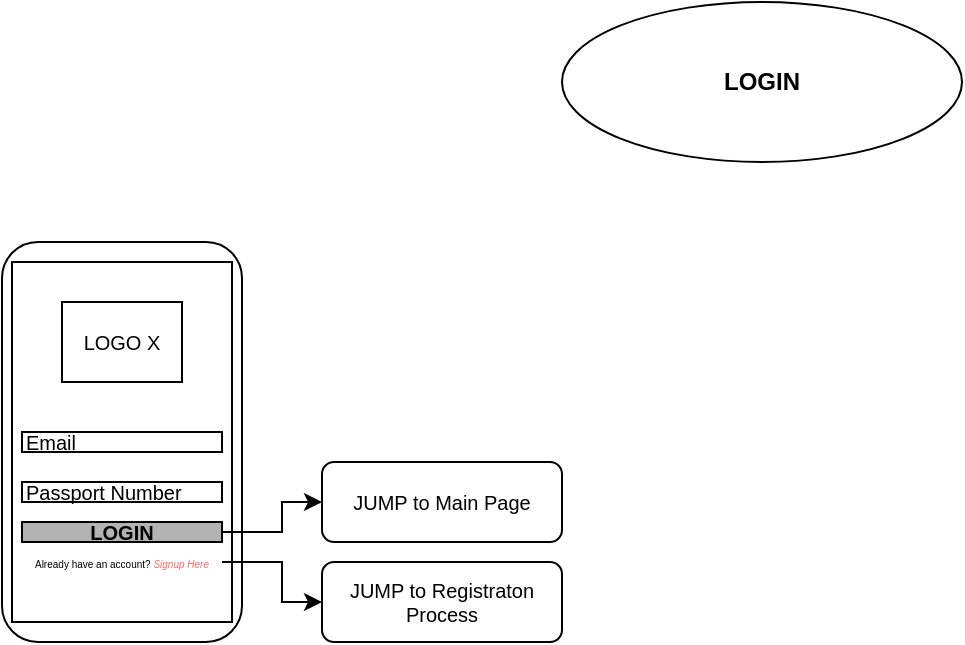 <mxfile version="14.9.6" type="github" pages="3">
  <diagram id="r3Dg0n4C1B-ofx8djAy4" name="Login">
    <mxGraphModel dx="918" dy="485" grid="1" gridSize="10" guides="1" tooltips="1" connect="1" arrows="1" fold="1" page="1" pageScale="1" pageWidth="850" pageHeight="1100" math="0" shadow="0">
      <root>
        <mxCell id="0" />
        <mxCell id="1" parent="0" />
        <mxCell id="xNMv4Y4VzVO1RZJvGmYp-1" value="LOGIN" style="ellipse;whiteSpace=wrap;html=1;fontStyle=1" vertex="1" parent="1">
          <mxGeometry x="320" width="200" height="80" as="geometry" />
        </mxCell>
        <mxCell id="1aZwSwlUhjiTqQcFroLU-1" value="" style="rounded=1;whiteSpace=wrap;html=1;" vertex="1" parent="1">
          <mxGeometry x="40" y="120" width="120" height="200" as="geometry" />
        </mxCell>
        <mxCell id="01A0ODxserq6QhIa1XZS-1" value="&lt;br&gt;&lt;br&gt;&lt;br&gt;&lt;br&gt;&lt;br&gt;&lt;br&gt;&lt;br&gt;&lt;br&gt;" style="rounded=0;whiteSpace=wrap;html=1;" vertex="1" parent="1">
          <mxGeometry x="45" y="130" width="110" height="180" as="geometry" />
        </mxCell>
        <mxCell id="01A0ODxserq6QhIa1XZS-2" value="Email" style="rounded=0;whiteSpace=wrap;html=1;align=left;fontSize=10;" vertex="1" parent="1">
          <mxGeometry x="50" y="215" width="100" height="10" as="geometry" />
        </mxCell>
        <mxCell id="01A0ODxserq6QhIa1XZS-3" value="Passport Number" style="rounded=0;whiteSpace=wrap;html=1;align=left;fontSize=10;" vertex="1" parent="1">
          <mxGeometry x="50" y="240" width="100" height="10" as="geometry" />
        </mxCell>
        <mxCell id="01A0ODxserq6QhIa1XZS-12" style="edgeStyle=orthogonalEdgeStyle;rounded=0;orthogonalLoop=1;jettySize=auto;html=1;exitX=1;exitY=0.5;exitDx=0;exitDy=0;entryX=0;entryY=0.5;entryDx=0;entryDy=0;fontSize=10;" edge="1" parent="1" source="01A0ODxserq6QhIa1XZS-4" target="01A0ODxserq6QhIa1XZS-10">
          <mxGeometry relative="1" as="geometry">
            <Array as="points">
              <mxPoint x="180" y="265" />
              <mxPoint x="180" y="250" />
            </Array>
          </mxGeometry>
        </mxCell>
        <mxCell id="01A0ODxserq6QhIa1XZS-4" value="&lt;b&gt;LOGIN&lt;/b&gt;" style="rounded=0;whiteSpace=wrap;html=1;fontSize=10;fillColor=#B3B3B3;" vertex="1" parent="1">
          <mxGeometry x="50" y="260" width="100" height="10" as="geometry" />
        </mxCell>
        <mxCell id="01A0ODxserq6QhIa1XZS-13" style="edgeStyle=orthogonalEdgeStyle;rounded=0;orthogonalLoop=1;jettySize=auto;html=1;exitX=1;exitY=0.5;exitDx=0;exitDy=0;entryX=0;entryY=0.5;entryDx=0;entryDy=0;fontSize=10;" edge="1" parent="1" source="01A0ODxserq6QhIa1XZS-5" target="01A0ODxserq6QhIa1XZS-11">
          <mxGeometry relative="1" as="geometry">
            <Array as="points">
              <mxPoint x="180" y="280" />
              <mxPoint x="180" y="300" />
            </Array>
          </mxGeometry>
        </mxCell>
        <mxCell id="01A0ODxserq6QhIa1XZS-5" value="&lt;font style=&quot;font-size: 5px;&quot;&gt;Already have an account? &lt;i style=&quot;font-size: 5px;&quot;&gt;&lt;font color=&quot;#ff6666&quot; style=&quot;font-size: 5px;&quot;&gt;Signup Here&lt;/font&gt;&lt;/i&gt;&lt;/font&gt;" style="text;html=1;strokeColor=none;fillColor=none;align=center;verticalAlign=middle;whiteSpace=wrap;rounded=0;fontSize=5;" vertex="1" parent="1">
          <mxGeometry x="50" y="270" width="100" height="20" as="geometry" />
        </mxCell>
        <mxCell id="01A0ODxserq6QhIa1XZS-6" value="LOGO X" style="rounded=0;whiteSpace=wrap;html=1;fontSize=10;fillColor=none;" vertex="1" parent="1">
          <mxGeometry x="70" y="150" width="60" height="40" as="geometry" />
        </mxCell>
        <mxCell id="01A0ODxserq6QhIa1XZS-10" value="JUMP to Main Page" style="rounded=1;whiteSpace=wrap;html=1;fontSize=10;fillColor=none;" vertex="1" parent="1">
          <mxGeometry x="200" y="230" width="120" height="40" as="geometry" />
        </mxCell>
        <mxCell id="01A0ODxserq6QhIa1XZS-11" value="JUMP to Registraton Process" style="rounded=1;whiteSpace=wrap;html=1;fontSize=10;fillColor=none;" vertex="1" parent="1">
          <mxGeometry x="200" y="280" width="120" height="40" as="geometry" />
        </mxCell>
      </root>
    </mxGraphModel>
  </diagram>
  <diagram id="iCIfFak7jWd-mD__vKKI" name="Registration Process">
    <mxGraphModel dx="1102" dy="582" grid="1" gridSize="10" guides="1" tooltips="1" connect="1" arrows="1" fold="1" page="1" pageScale="1" pageWidth="850" pageHeight="1100" math="0" shadow="0">
      <root>
        <mxCell id="iKrZneJ79sTKQgi1ajhJ-0" />
        <mxCell id="iKrZneJ79sTKQgi1ajhJ-1" parent="iKrZneJ79sTKQgi1ajhJ-0" />
        <mxCell id="WvX61Td6loDUCpJCRnmX-0" value="REGISTRATION PROCESS" style="ellipse;whiteSpace=wrap;html=1;fontStyle=1" vertex="1" parent="iKrZneJ79sTKQgi1ajhJ-1">
          <mxGeometry x="280" width="200" height="80" as="geometry" />
        </mxCell>
        <mxCell id="WvX61Td6loDUCpJCRnmX-1" style="edgeStyle=orthogonalEdgeStyle;rounded=0;orthogonalLoop=1;jettySize=auto;html=1;exitX=1;exitY=0.5;exitDx=0;exitDy=0;" edge="1" parent="iKrZneJ79sTKQgi1ajhJ-1" source="WvX61Td6loDUCpJCRnmX-2" target="WvX61Td6loDUCpJCRnmX-3">
          <mxGeometry relative="1" as="geometry" />
        </mxCell>
        <mxCell id="WvX61Td6loDUCpJCRnmX-2" value="AGREEMENT LETTER&lt;br&gt;..............................&lt;br&gt;................................&lt;br&gt;.............................&lt;br&gt;.........................&lt;br&gt;...................................&lt;br&gt;..........................&lt;br&gt;&lt;br&gt;&lt;br&gt;&lt;br&gt;" style="rounded=1;whiteSpace=wrap;html=1;" vertex="1" parent="iKrZneJ79sTKQgi1ajhJ-1">
          <mxGeometry x="40" y="120" width="120" height="200" as="geometry" />
        </mxCell>
        <mxCell id="WvX61Td6loDUCpJCRnmX-3" value="" style="rounded=1;whiteSpace=wrap;html=1;" vertex="1" parent="iKrZneJ79sTKQgi1ajhJ-1">
          <mxGeometry x="240" y="120" width="120" height="200" as="geometry" />
        </mxCell>
        <mxCell id="WvX61Td6loDUCpJCRnmX-4" value="" style="rounded=0;whiteSpace=wrap;html=1;" vertex="1" parent="iKrZneJ79sTKQgi1ajhJ-1">
          <mxGeometry x="50" y="280" width="20" height="20" as="geometry" />
        </mxCell>
        <mxCell id="WvX61Td6loDUCpJCRnmX-5" value="check box" style="text;html=1;strokeColor=none;fillColor=none;align=center;verticalAlign=middle;whiteSpace=wrap;rounded=0;" vertex="1" parent="iKrZneJ79sTKQgi1ajhJ-1">
          <mxGeometry x="70" y="280" width="80" height="20" as="geometry" />
        </mxCell>
        <mxCell id="WvX61Td6loDUCpJCRnmX-6" value="REGISTRATION FORM&lt;br&gt;&lt;br&gt;&lt;br&gt;&lt;br&gt;&lt;br&gt;&lt;br&gt;&lt;br&gt;&lt;br&gt;&lt;br&gt;&lt;br&gt;" style="rounded=0;whiteSpace=wrap;html=1;" vertex="1" parent="iKrZneJ79sTKQgi1ajhJ-1">
          <mxGeometry x="245" y="130" width="110" height="180" as="geometry" />
        </mxCell>
        <mxCell id="WvX61Td6loDUCpJCRnmX-7" value="" style="rounded=0;whiteSpace=wrap;html=1;" vertex="1" parent="iKrZneJ79sTKQgi1ajhJ-1">
          <mxGeometry x="252.5" y="280" width="95" height="20" as="geometry" />
        </mxCell>
      </root>
    </mxGraphModel>
  </diagram>
  <diagram id="v2tmUDuTfuWNG7_c2rp2" name="Main Page">
    <mxGraphModel dx="526" dy="450" grid="1" gridSize="10" guides="1" tooltips="1" connect="1" arrows="1" fold="1" page="1" pageScale="1" pageWidth="850" pageHeight="1100" math="0" shadow="0">
      <root>
        <mxCell id="XQHwz4AvlLXKEj5S32dJ-0" />
        <mxCell id="XQHwz4AvlLXKEj5S32dJ-1" parent="XQHwz4AvlLXKEj5S32dJ-0" />
      </root>
    </mxGraphModel>
  </diagram>
</mxfile>
